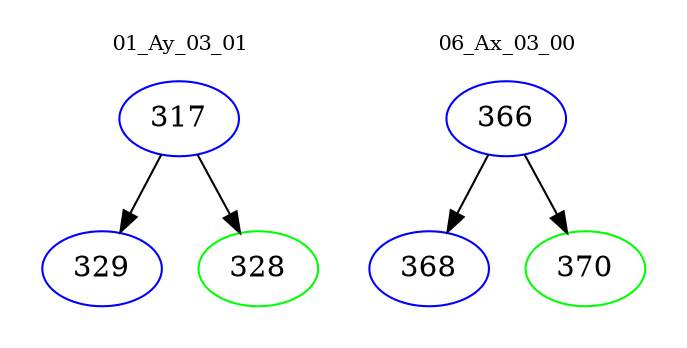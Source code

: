 digraph{
subgraph cluster_0 {
color = white
label = "01_Ay_03_01";
fontsize=10;
T0_317 [label="317", color="blue"]
T0_317 -> T0_329 [color="black"]
T0_329 [label="329", color="blue"]
T0_317 -> T0_328 [color="black"]
T0_328 [label="328", color="green"]
}
subgraph cluster_1 {
color = white
label = "06_Ax_03_00";
fontsize=10;
T1_366 [label="366", color="blue"]
T1_366 -> T1_368 [color="black"]
T1_368 [label="368", color="blue"]
T1_366 -> T1_370 [color="black"]
T1_370 [label="370", color="green"]
}
}
